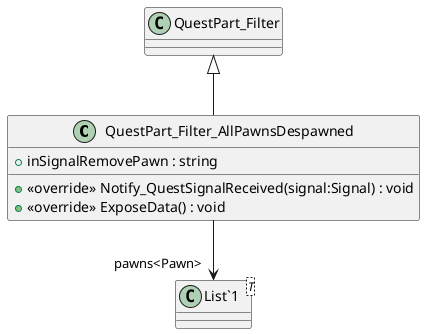 @startuml
class QuestPart_Filter_AllPawnsDespawned {
    + inSignalRemovePawn : string
    + <<override>> Notify_QuestSignalReceived(signal:Signal) : void
    + <<override>> ExposeData() : void
}
class "List`1"<T> {
}
QuestPart_Filter <|-- QuestPart_Filter_AllPawnsDespawned
QuestPart_Filter_AllPawnsDespawned --> "pawns<Pawn>" "List`1"
@enduml
